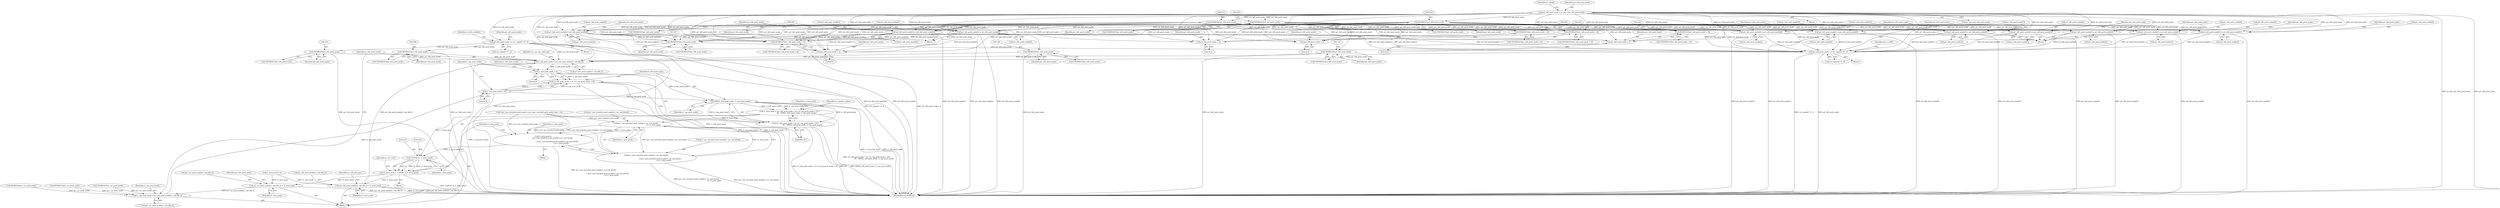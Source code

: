 digraph "0_Android_a583270e1c96d307469c83dc42bd3c5f1b9ef63f@pointer" {
"1001117" [label="(Call,pi1_left_pred_mode = ps_dec->pi1_left_pred_mode)"];
"1001137" [label="(Call,(WORD32*)pi1_left_pred_mode)"];
"1001421" [label="(Call,i1_left_pred_mode = pi1_left_pred_mode[u1_sub_blk_y])"];
"1001504" [label="(Call,i1_left_pred_mode < 0)"];
"1001503" [label="(Call,(i1_left_pred_mode < 0) | (i1_top_pred_mode < 0))"];
"1001511" [label="(Call,MIN(i1_left_pred_mode, i1_top_pred_mode))"];
"1001500" [label="(Call,i1_intra_pred = ((i1_left_pred_mode < 0) | (i1_top_pred_mode < 0)) ?\n                            DC : MIN(i1_left_pred_mode, i1_top_pred_mode))"];
"1001574" [label="(Call,pu1_rem_intra4x4_pred_mode[u1_cur_sub_block]\n                                                                     >= i1_intra_pred)"];
"1001568" [label="(Call,i1_intra_pred =\n                                    pu1_rem_intra4x4_pred_mode[u1_cur_sub_block]\n\n                                                     + (pu1_rem_intra4x4_pred_mode[u1_cur_sub_block]\n                                                                     >= i1_intra_pred))"];
"1001581" [label="(Call,CLIP3(0, 8, i1_intra_pred))"];
"1001579" [label="(Call,i1_intra_pred = CLIP3(0, 8, i1_intra_pred))"];
"1001801" [label="(Call,pi1_cur_pred_mode[u1_sub_blk_x] = i1_intra_pred)"];
"1001416" [label="(Call,i1_top_pred_mode = pi1_cur_pred_mode[u1_sub_blk_x])"];
"1001507" [label="(Call,i1_top_pred_mode < 0)"];
"1001806" [label="(Call,pi1_left_pred_mode[u1_sub_blk_y] = i1_intra_pred)"];
"1001570" [label="(Call,pu1_rem_intra4x4_pred_mode[u1_cur_sub_block]\n\n                                                     + (pu1_rem_intra4x4_pred_mode[u1_cur_sub_block]\n                                                                     >= i1_intra_pred))"];
"1001502" [label="(Call,((i1_left_pred_mode < 0) | (i1_top_pred_mode < 0)) ?\n                            DC : MIN(i1_left_pred_mode, i1_top_pred_mode))"];
"1001148" [label="(Call,(WORD32*)pi1_left_pred_mode)"];
"1001204" [label="(Call,(WORD32*)pi1_left_pred_mode)"];
"1001243" [label="(Call,(WORD32*)(pi1_left_pred_mode + 4))"];
"1001245" [label="(Call,pi1_left_pred_mode + 4)"];
"1001252" [label="(Call,(WORD32*)(pi1_left_pred_mode + 4))"];
"1001254" [label="(Call,pi1_left_pred_mode + 4)"];
"1001261" [label="(Call,(WORD32*)(pi1_left_pred_mode + 4))"];
"1001263" [label="(Call,pi1_left_pred_mode + 4)"];
"1001267" [label="(Call,pi1_left_pred_mode[1] = pi1_left_pred_mode[2])"];
"1001290" [label="(Call,(WORD32*)(pi1_left_pred_mode + 4))"];
"1001292" [label="(Call,pi1_left_pred_mode + 4)"];
"1001296" [label="(Call,(WORD32*)pi1_left_pred_mode)"];
"1001350" [label="(Call,pi1_left_pred_mode += (u1_topmb) ? 0 : 4)"];
"1001274" [label="(Call,pi1_left_pred_mode[2] = pi1_left_pred_mode[4])"];
"1001281" [label="(Call,pi1_left_pred_mode[3] = pi1_left_pred_mode[6])"];
"1001301" [label="(Call,pi1_left_pred_mode[7] = pi1_left_pred_mode[3])"];
"1001308" [label="(Call,pi1_left_pred_mode[6] = pi1_left_pred_mode[3])"];
"1001315" [label="(Call,pi1_left_pred_mode[5] = pi1_left_pred_mode[2])"];
"1001322" [label="(Call,pi1_left_pred_mode[4] = pi1_left_pred_mode[2])"];
"1001329" [label="(Call,pi1_left_pred_mode[3] = pi1_left_pred_mode[1])"];
"1001336" [label="(Call,pi1_left_pred_mode[2] = pi1_left_pred_mode[1])"];
"1001343" [label="(Call,pi1_left_pred_mode[1] = pi1_left_pred_mode[0])"];
"1001211" [label="(Call,(WORD32*)pi1_left_pred_mode)"];
"1001218" [label="(Call,(WORD32*)pi1_left_pred_mode)"];
"1001358" [label="(Call,pi1_left_pred_mode += (u1_topmb) ? 0 : 4)"];
"1001375" [label="(Call,(WORD32*)pi1_left_pred_mode)"];
"1001385" [label="(Call,(WORD32*)pi1_left_pred_mode)"];
"1001252" [label="(Call,(WORD32*)(pi1_left_pred_mode + 4))"];
"1001281" [label="(Call,pi1_left_pred_mode[3] = pi1_left_pred_mode[6])"];
"1001217" [label="(Call,*(WORD32*)pi1_left_pred_mode)"];
"1001323" [label="(Call,pi1_left_pred_mode[4])"];
"1001113" [label="(Call,(WORD32*)pi1_cur_pred_mode)"];
"1001206" [label="(Identifier,pi1_left_pred_mode)"];
"1001510" [label="(Identifier,DC)"];
"1001310" [label="(Identifier,pi1_left_pred_mode)"];
"1001312" [label="(Call,pi1_left_pred_mode[3])"];
"1001294" [label="(Literal,4)"];
"1001375" [label="(Call,(WORD32*)pi1_left_pred_mode)"];
"1001300" [label="(Block,)"];
"1001579" [label="(Call,i1_intra_pred = CLIP3(0, 8, i1_intra_pred))"];
"1001322" [label="(Call,pi1_left_pred_mode[4] = pi1_left_pred_mode[2])"];
"1001274" [label="(Call,pi1_left_pred_mode[2] = pi1_left_pred_mode[4])"];
"1001802" [label="(Call,pi1_cur_pred_mode[u1_sub_blk_x])"];
"1001344" [label="(Call,pi1_left_pred_mode[1])"];
"1001343" [label="(Call,pi1_left_pred_mode[1] = pi1_left_pred_mode[0])"];
"1001350" [label="(Call,pi1_left_pred_mode += (u1_topmb) ? 0 : 4)"];
"1001345" [label="(Identifier,pi1_left_pred_mode)"];
"1001246" [label="(Identifier,pi1_left_pred_mode)"];
"1001292" [label="(Call,pi1_left_pred_mode + 4)"];
"1001243" [label="(Call,(WORD32*)(pi1_left_pred_mode + 4))"];
"1001247" [label="(Literal,4)"];
"1001147" [label="(Call,*(WORD32*)pi1_left_pred_mode)"];
"1001254" [label="(Call,pi1_left_pred_mode + 4)"];
"1001806" [label="(Call,pi1_left_pred_mode[u1_sub_blk_y] = i1_intra_pred)"];
"1001808" [label="(Identifier,pi1_left_pred_mode)"];
"1001275" [label="(Call,pi1_left_pred_mode[2])"];
"1001103" [label="(Call,(WORD32*)pi1_cur_pred_mode)"];
"1001385" [label="(Call,(WORD32*)pi1_left_pred_mode)"];
"1001220" [label="(Identifier,pi1_left_pred_mode)"];
"1001329" [label="(Call,pi1_left_pred_mode[3] = pi1_left_pred_mode[1])"];
"1001506" [label="(Literal,0)"];
"1001148" [label="(Call,(WORD32*)pi1_left_pred_mode)"];
"1001289" [label="(Call,*(WORD32*)(pi1_left_pred_mode + 4))"];
"1001317" [label="(Identifier,pi1_left_pred_mode)"];
"1001384" [label="(Call,*(WORD32*)pi1_left_pred_mode)"];
"1001305" [label="(Call,pi1_left_pred_mode[3])"];
"1001338" [label="(Identifier,pi1_left_pred_mode)"];
"1001308" [label="(Call,pi1_left_pred_mode[6] = pi1_left_pred_mode[3])"];
"1001267" [label="(Call,pi1_left_pred_mode[1] = pi1_left_pred_mode[2])"];
"1001263" [label="(Call,pi1_left_pred_mode + 4)"];
"1001416" [label="(Call,i1_top_pred_mode = pi1_cur_pred_mode[u1_sub_blk_x])"];
"1001571" [label="(Call,pu1_rem_intra4x4_pred_mode[u1_cur_sub_block])"];
"1001374" [label="(Call,*(WORD32*)pi1_left_pred_mode)"];
"1001295" [label="(Call,*(WORD32*)pi1_left_pred_mode)"];
"1001340" [label="(Call,pi1_left_pred_mode[1])"];
"1001251" [label="(Call,*(WORD32*)(pi1_left_pred_mode + 4))"];
"1001352" [label="(Call,(u1_topmb) ? 0 : 4)"];
"1001427" [label="(Identifier,u1_use_top_right_mb)"];
"1001204" [label="(Call,(WORD32*)pi1_left_pred_mode)"];
"1001507" [label="(Call,i1_top_pred_mode < 0)"];
"1001282" [label="(Call,pi1_left_pred_mode[3])"];
"1001359" [label="(Identifier,pi1_left_pred_mode)"];
"1001331" [label="(Identifier,pi1_left_pred_mode)"];
"1001290" [label="(Call,(WORD32*)(pi1_left_pred_mode + 4))"];
"1001582" [label="(Literal,0)"];
"1001570" [label="(Call,pu1_rem_intra4x4_pred_mode[u1_cur_sub_block]\n\n                                                     + (pu1_rem_intra4x4_pred_mode[u1_cur_sub_block]\n                                                                     >= i1_intra_pred))"];
"1001261" [label="(Call,(WORD32*)(pi1_left_pred_mode + 4))"];
"1001509" [label="(Literal,0)"];
"1001298" [label="(Identifier,pi1_left_pred_mode)"];
"1001422" [label="(Identifier,i1_left_pred_mode)"];
"1001093" [label="(Call,(WORD32*)pi1_cur_pred_mode)"];
"1001377" [label="(Identifier,pi1_left_pred_mode)"];
"1001403" [label="(Identifier,u1_sub_mb_num)"];
"1001418" [label="(Call,pi1_cur_pred_mode[u1_sub_blk_x])"];
"1001124" [label="(Identifier,u1_mbaff)"];
"1001283" [label="(Identifier,pi1_left_pred_mode)"];
"1001203" [label="(Call,*(WORD32*)pi1_left_pred_mode)"];
"1001264" [label="(Identifier,pi1_left_pred_mode)"];
"1001336" [label="(Call,pi1_left_pred_mode[2] = pi1_left_pred_mode[1])"];
"1001502" [label="(Call,((i1_left_pred_mode < 0) | (i1_top_pred_mode < 0)) ?\n                            DC : MIN(i1_left_pred_mode, i1_top_pred_mode))"];
"1001500" [label="(Call,i1_intra_pred = ((i1_left_pred_mode < 0) | (i1_top_pred_mode < 0)) ?\n                            DC : MIN(i1_left_pred_mode, i1_top_pred_mode))"];
"1001807" [label="(Call,pi1_left_pred_mode[u1_sub_blk_y])"];
"1001575" [label="(Call,pu1_rem_intra4x4_pred_mode[u1_cur_sub_block])"];
"1001301" [label="(Call,pi1_left_pred_mode[7] = pi1_left_pred_mode[3])"];
"1001805" [label="(Identifier,i1_intra_pred)"];
"1001588" [label="(Identifier,u1_err_code)"];
"1001268" [label="(Call,pi1_left_pred_mode[1])"];
"1001326" [label="(Call,pi1_left_pred_mode[2])"];
"1001512" [label="(Identifier,i1_left_pred_mode)"];
"1001511" [label="(Call,MIN(i1_left_pred_mode, i1_top_pred_mode))"];
"1003254" [label="(MethodReturn,WORD32)"];
"1001296" [label="(Call,(WORD32*)pi1_left_pred_mode)"];
"1001017" [label="(Block,)"];
"1001504" [label="(Call,i1_left_pred_mode < 0)"];
"1001333" [label="(Call,pi1_left_pred_mode[1])"];
"1001330" [label="(Call,pi1_left_pred_mode[3])"];
"1001137" [label="(Call,(WORD32*)pi1_left_pred_mode)"];
"1001514" [label="(Block,)"];
"1001324" [label="(Identifier,pi1_left_pred_mode)"];
"1001256" [label="(Literal,4)"];
"1001337" [label="(Call,pi1_left_pred_mode[2])"];
"1001421" [label="(Call,i1_left_pred_mode = pi1_left_pred_mode[u1_sub_blk_y])"];
"1001581" [label="(Call,CLIP3(0, 8, i1_intra_pred))"];
"1001170" [label="(Block,)"];
"1001224" [label="(Block,)"];
"1001574" [label="(Call,pu1_rem_intra4x4_pred_mode[u1_cur_sub_block]\n                                                                     >= i1_intra_pred)"];
"1001390" [label="(Identifier,pi2_y_coeff1)"];
"1001423" [label="(Call,pi1_left_pred_mode[u1_sub_blk_y])"];
"1001245" [label="(Call,pi1_left_pred_mode + 4)"];
"1001150" [label="(Identifier,pi1_left_pred_mode)"];
"1001260" [label="(Call,*(WORD32*)(pi1_left_pred_mode + 4))"];
"1001583" [label="(Literal,8)"];
"1001139" [label="(Identifier,pi1_left_pred_mode)"];
"1001513" [label="(Identifier,i1_top_pred_mode)"];
"1001211" [label="(Call,(WORD32*)pi1_left_pred_mode)"];
"1001365" [label="(Identifier,u1_left_available)"];
"1001404" [label="(Block,)"];
"1001584" [label="(Identifier,i1_intra_pred)"];
"1001242" [label="(Call,*(WORD32*)(pi1_left_pred_mode + 4))"];
"1001568" [label="(Call,i1_intra_pred =\n                                    pu1_rem_intra4x4_pred_mode[u1_cur_sub_block]\n\n                                                     + (pu1_rem_intra4x4_pred_mode[u1_cur_sub_block]\n                                                                     >= i1_intra_pred))"];
"1001508" [label="(Identifier,i1_top_pred_mode)"];
"1001285" [label="(Call,pi1_left_pred_mode[6])"];
"1001265" [label="(Literal,4)"];
"1001319" [label="(Call,pi1_left_pred_mode[2])"];
"1001567" [label="(Block,)"];
"1001309" [label="(Call,pi1_left_pred_mode[6])"];
"1001810" [label="(Identifier,i1_intra_pred)"];
"1001045" [label="(Call,*pu1_rem_intra4x4_pred_mode = pu1_prev_intra4x4_pred_mode_data + 16)"];
"1001315" [label="(Call,pi1_left_pred_mode[5] = pi1_left_pred_mode[2])"];
"1001580" [label="(Identifier,i1_intra_pred)"];
"1001302" [label="(Call,pi1_left_pred_mode[7])"];
"1001358" [label="(Call,pi1_left_pred_mode += (u1_topmb) ? 0 : 4)"];
"1001347" [label="(Call,pi1_left_pred_mode[0])"];
"1001276" [label="(Identifier,pi1_left_pred_mode)"];
"1001271" [label="(Call,pi1_left_pred_mode[2])"];
"1001278" [label="(Call,pi1_left_pred_mode[4])"];
"1001117" [label="(Call,pi1_left_pred_mode = ps_dec->pi1_left_pred_mode)"];
"1001213" [label="(Identifier,pi1_left_pred_mode)"];
"1001578" [label="(Identifier,i1_intra_pred)"];
"1001505" [label="(Identifier,i1_left_pred_mode)"];
"1001316" [label="(Call,pi1_left_pred_mode[5])"];
"1001293" [label="(Identifier,pi1_left_pred_mode)"];
"1001360" [label="(Call,(u1_topmb) ? 0 : 4)"];
"1001387" [label="(Identifier,pi1_left_pred_mode)"];
"1001599" [label="(Call,i1_intra_pred = 0)"];
"1001357" [label="(Block,)"];
"1001119" [label="(Call,ps_dec->pi1_left_pred_mode)"];
"1001501" [label="(Identifier,i1_intra_pred)"];
"1001118" [label="(Identifier,pi1_left_pred_mode)"];
"1001417" [label="(Identifier,i1_top_pred_mode)"];
"1001351" [label="(Identifier,pi1_left_pred_mode)"];
"1001517" [label="(Identifier,u1_packed_modes)"];
"1001218" [label="(Call,(WORD32*)pi1_left_pred_mode)"];
"1001136" [label="(Call,*(WORD32*)pi1_left_pred_mode)"];
"1001569" [label="(Identifier,i1_intra_pred)"];
"1001801" [label="(Call,pi1_cur_pred_mode[u1_sub_blk_x] = i1_intra_pred)"];
"1001210" [label="(Call,*(WORD32*)pi1_left_pred_mode)"];
"1001255" [label="(Identifier,pi1_left_pred_mode)"];
"1001503" [label="(Call,(i1_left_pred_mode < 0) | (i1_top_pred_mode < 0))"];
"1001117" -> "1001017"  [label="AST: "];
"1001117" -> "1001119"  [label="CFG: "];
"1001118" -> "1001117"  [label="AST: "];
"1001119" -> "1001117"  [label="AST: "];
"1001124" -> "1001117"  [label="CFG: "];
"1001117" -> "1003254"  [label="DDG: ps_dec->pi1_left_pred_mode"];
"1001117" -> "1003254"  [label="DDG: pi1_left_pred_mode"];
"1001117" -> "1001137"  [label="DDG: pi1_left_pred_mode"];
"1001117" -> "1001148"  [label="DDG: pi1_left_pred_mode"];
"1001117" -> "1001204"  [label="DDG: pi1_left_pred_mode"];
"1001117" -> "1001211"  [label="DDG: pi1_left_pred_mode"];
"1001117" -> "1001218"  [label="DDG: pi1_left_pred_mode"];
"1001117" -> "1001243"  [label="DDG: pi1_left_pred_mode"];
"1001117" -> "1001245"  [label="DDG: pi1_left_pred_mode"];
"1001117" -> "1001252"  [label="DDG: pi1_left_pred_mode"];
"1001117" -> "1001254"  [label="DDG: pi1_left_pred_mode"];
"1001117" -> "1001261"  [label="DDG: pi1_left_pred_mode"];
"1001117" -> "1001263"  [label="DDG: pi1_left_pred_mode"];
"1001117" -> "1001267"  [label="DDG: pi1_left_pred_mode"];
"1001117" -> "1001274"  [label="DDG: pi1_left_pred_mode"];
"1001117" -> "1001281"  [label="DDG: pi1_left_pred_mode"];
"1001117" -> "1001290"  [label="DDG: pi1_left_pred_mode"];
"1001117" -> "1001292"  [label="DDG: pi1_left_pred_mode"];
"1001117" -> "1001296"  [label="DDG: pi1_left_pred_mode"];
"1001117" -> "1001301"  [label="DDG: pi1_left_pred_mode"];
"1001117" -> "1001308"  [label="DDG: pi1_left_pred_mode"];
"1001117" -> "1001315"  [label="DDG: pi1_left_pred_mode"];
"1001117" -> "1001322"  [label="DDG: pi1_left_pred_mode"];
"1001117" -> "1001329"  [label="DDG: pi1_left_pred_mode"];
"1001117" -> "1001336"  [label="DDG: pi1_left_pred_mode"];
"1001117" -> "1001343"  [label="DDG: pi1_left_pred_mode"];
"1001117" -> "1001350"  [label="DDG: pi1_left_pred_mode"];
"1001117" -> "1001358"  [label="DDG: pi1_left_pred_mode"];
"1001117" -> "1001421"  [label="DDG: pi1_left_pred_mode"];
"1001137" -> "1001136"  [label="AST: "];
"1001137" -> "1001139"  [label="CFG: "];
"1001138" -> "1001137"  [label="AST: "];
"1001139" -> "1001137"  [label="AST: "];
"1001136" -> "1001137"  [label="CFG: "];
"1001137" -> "1003254"  [label="DDG: pi1_left_pred_mode"];
"1001137" -> "1001421"  [label="DDG: pi1_left_pred_mode"];
"1001421" -> "1001404"  [label="AST: "];
"1001421" -> "1001423"  [label="CFG: "];
"1001422" -> "1001421"  [label="AST: "];
"1001423" -> "1001421"  [label="AST: "];
"1001427" -> "1001421"  [label="CFG: "];
"1001358" -> "1001421"  [label="DDG: pi1_left_pred_mode"];
"1001148" -> "1001421"  [label="DDG: pi1_left_pred_mode"];
"1001350" -> "1001421"  [label="DDG: pi1_left_pred_mode"];
"1001806" -> "1001421"  [label="DDG: pi1_left_pred_mode[u1_sub_blk_y]"];
"1001385" -> "1001421"  [label="DDG: pi1_left_pred_mode"];
"1001375" -> "1001421"  [label="DDG: pi1_left_pred_mode"];
"1001421" -> "1001504"  [label="DDG: i1_left_pred_mode"];
"1001504" -> "1001503"  [label="AST: "];
"1001504" -> "1001506"  [label="CFG: "];
"1001505" -> "1001504"  [label="AST: "];
"1001506" -> "1001504"  [label="AST: "];
"1001508" -> "1001504"  [label="CFG: "];
"1001504" -> "1003254"  [label="DDG: i1_left_pred_mode"];
"1001504" -> "1001503"  [label="DDG: i1_left_pred_mode"];
"1001504" -> "1001503"  [label="DDG: 0"];
"1001504" -> "1001511"  [label="DDG: i1_left_pred_mode"];
"1001503" -> "1001502"  [label="AST: "];
"1001503" -> "1001507"  [label="CFG: "];
"1001507" -> "1001503"  [label="AST: "];
"1001510" -> "1001503"  [label="CFG: "];
"1001512" -> "1001503"  [label="CFG: "];
"1001503" -> "1003254"  [label="DDG: i1_left_pred_mode < 0"];
"1001503" -> "1003254"  [label="DDG: i1_top_pred_mode < 0"];
"1001507" -> "1001503"  [label="DDG: i1_top_pred_mode"];
"1001507" -> "1001503"  [label="DDG: 0"];
"1001511" -> "1001502"  [label="AST: "];
"1001511" -> "1001513"  [label="CFG: "];
"1001512" -> "1001511"  [label="AST: "];
"1001513" -> "1001511"  [label="AST: "];
"1001502" -> "1001511"  [label="CFG: "];
"1001511" -> "1003254"  [label="DDG: i1_top_pred_mode"];
"1001511" -> "1003254"  [label="DDG: i1_left_pred_mode"];
"1001511" -> "1001500"  [label="DDG: i1_left_pred_mode"];
"1001511" -> "1001500"  [label="DDG: i1_top_pred_mode"];
"1001511" -> "1001502"  [label="DDG: i1_left_pred_mode"];
"1001511" -> "1001502"  [label="DDG: i1_top_pred_mode"];
"1001507" -> "1001511"  [label="DDG: i1_top_pred_mode"];
"1001500" -> "1001404"  [label="AST: "];
"1001500" -> "1001502"  [label="CFG: "];
"1001501" -> "1001500"  [label="AST: "];
"1001502" -> "1001500"  [label="AST: "];
"1001517" -> "1001500"  [label="CFG: "];
"1001500" -> "1003254"  [label="DDG: ((i1_left_pred_mode < 0) | (i1_top_pred_mode < 0)) ?\n                            DC : MIN(i1_left_pred_mode, i1_top_pred_mode)"];
"1001500" -> "1001574"  [label="DDG: i1_intra_pred"];
"1001500" -> "1001581"  [label="DDG: i1_intra_pred"];
"1001574" -> "1001570"  [label="AST: "];
"1001574" -> "1001578"  [label="CFG: "];
"1001575" -> "1001574"  [label="AST: "];
"1001578" -> "1001574"  [label="AST: "];
"1001570" -> "1001574"  [label="CFG: "];
"1001574" -> "1001568"  [label="DDG: pu1_rem_intra4x4_pred_mode[u1_cur_sub_block]"];
"1001574" -> "1001568"  [label="DDG: i1_intra_pred"];
"1001574" -> "1001570"  [label="DDG: pu1_rem_intra4x4_pred_mode[u1_cur_sub_block]"];
"1001574" -> "1001570"  [label="DDG: i1_intra_pred"];
"1001045" -> "1001574"  [label="DDG: pu1_rem_intra4x4_pred_mode"];
"1001568" -> "1001567"  [label="AST: "];
"1001568" -> "1001570"  [label="CFG: "];
"1001569" -> "1001568"  [label="AST: "];
"1001570" -> "1001568"  [label="AST: "];
"1001580" -> "1001568"  [label="CFG: "];
"1001568" -> "1003254"  [label="DDG: pu1_rem_intra4x4_pred_mode[u1_cur_sub_block]\n\n                                                     + (pu1_rem_intra4x4_pred_mode[u1_cur_sub_block]\n                                                                     >= i1_intra_pred)"];
"1001045" -> "1001568"  [label="DDG: pu1_rem_intra4x4_pred_mode"];
"1001568" -> "1001581"  [label="DDG: i1_intra_pred"];
"1001581" -> "1001579"  [label="AST: "];
"1001581" -> "1001584"  [label="CFG: "];
"1001582" -> "1001581"  [label="AST: "];
"1001583" -> "1001581"  [label="AST: "];
"1001584" -> "1001581"  [label="AST: "];
"1001579" -> "1001581"  [label="CFG: "];
"1001581" -> "1001579"  [label="DDG: 0"];
"1001581" -> "1001579"  [label="DDG: 8"];
"1001581" -> "1001579"  [label="DDG: i1_intra_pred"];
"1001579" -> "1001514"  [label="AST: "];
"1001580" -> "1001579"  [label="AST: "];
"1001588" -> "1001579"  [label="CFG: "];
"1001579" -> "1003254"  [label="DDG: CLIP3(0, 8, i1_intra_pred)"];
"1001579" -> "1001801"  [label="DDG: i1_intra_pred"];
"1001579" -> "1001806"  [label="DDG: i1_intra_pred"];
"1001801" -> "1001404"  [label="AST: "];
"1001801" -> "1001805"  [label="CFG: "];
"1001802" -> "1001801"  [label="AST: "];
"1001805" -> "1001801"  [label="AST: "];
"1001808" -> "1001801"  [label="CFG: "];
"1001801" -> "1003254"  [label="DDG: pi1_cur_pred_mode[u1_sub_blk_x]"];
"1001801" -> "1001416"  [label="DDG: pi1_cur_pred_mode[u1_sub_blk_x]"];
"1001599" -> "1001801"  [label="DDG: i1_intra_pred"];
"1001416" -> "1001404"  [label="AST: "];
"1001416" -> "1001418"  [label="CFG: "];
"1001417" -> "1001416"  [label="AST: "];
"1001418" -> "1001416"  [label="AST: "];
"1001422" -> "1001416"  [label="CFG: "];
"1001103" -> "1001416"  [label="DDG: pi1_cur_pred_mode"];
"1001113" -> "1001416"  [label="DDG: pi1_cur_pred_mode"];
"1001093" -> "1001416"  [label="DDG: pi1_cur_pred_mode"];
"1001416" -> "1001507"  [label="DDG: i1_top_pred_mode"];
"1001507" -> "1001509"  [label="CFG: "];
"1001508" -> "1001507"  [label="AST: "];
"1001509" -> "1001507"  [label="AST: "];
"1001507" -> "1003254"  [label="DDG: i1_top_pred_mode"];
"1001806" -> "1001404"  [label="AST: "];
"1001806" -> "1001810"  [label="CFG: "];
"1001807" -> "1001806"  [label="AST: "];
"1001810" -> "1001806"  [label="AST: "];
"1001403" -> "1001806"  [label="CFG: "];
"1001806" -> "1003254"  [label="DDG: i1_intra_pred"];
"1001806" -> "1003254"  [label="DDG: pi1_left_pred_mode[u1_sub_blk_y]"];
"1001599" -> "1001806"  [label="DDG: i1_intra_pred"];
"1001571" -> "1001570"  [label="AST: "];
"1001570" -> "1003254"  [label="DDG: pu1_rem_intra4x4_pred_mode[u1_cur_sub_block]\n                                                                     >= i1_intra_pred"];
"1001570" -> "1003254"  [label="DDG: pu1_rem_intra4x4_pred_mode[u1_cur_sub_block]"];
"1001045" -> "1001570"  [label="DDG: pu1_rem_intra4x4_pred_mode"];
"1001502" -> "1001510"  [label="CFG: "];
"1001510" -> "1001502"  [label="AST: "];
"1001502" -> "1003254"  [label="DDG: DC"];
"1001502" -> "1003254"  [label="DDG: MIN(i1_left_pred_mode, i1_top_pred_mode)"];
"1001502" -> "1003254"  [label="DDG: (i1_left_pred_mode < 0) | (i1_top_pred_mode < 0)"];
"1001148" -> "1001147"  [label="AST: "];
"1001148" -> "1001150"  [label="CFG: "];
"1001149" -> "1001148"  [label="AST: "];
"1001150" -> "1001148"  [label="AST: "];
"1001147" -> "1001148"  [label="CFG: "];
"1001148" -> "1003254"  [label="DDG: pi1_left_pred_mode"];
"1001204" -> "1001203"  [label="AST: "];
"1001204" -> "1001206"  [label="CFG: "];
"1001205" -> "1001204"  [label="AST: "];
"1001206" -> "1001204"  [label="AST: "];
"1001203" -> "1001204"  [label="CFG: "];
"1001204" -> "1001243"  [label="DDG: pi1_left_pred_mode"];
"1001204" -> "1001245"  [label="DDG: pi1_left_pred_mode"];
"1001204" -> "1001252"  [label="DDG: pi1_left_pred_mode"];
"1001204" -> "1001254"  [label="DDG: pi1_left_pred_mode"];
"1001204" -> "1001261"  [label="DDG: pi1_left_pred_mode"];
"1001204" -> "1001263"  [label="DDG: pi1_left_pred_mode"];
"1001204" -> "1001267"  [label="DDG: pi1_left_pred_mode"];
"1001204" -> "1001274"  [label="DDG: pi1_left_pred_mode"];
"1001204" -> "1001281"  [label="DDG: pi1_left_pred_mode"];
"1001204" -> "1001290"  [label="DDG: pi1_left_pred_mode"];
"1001204" -> "1001292"  [label="DDG: pi1_left_pred_mode"];
"1001204" -> "1001296"  [label="DDG: pi1_left_pred_mode"];
"1001204" -> "1001301"  [label="DDG: pi1_left_pred_mode"];
"1001204" -> "1001308"  [label="DDG: pi1_left_pred_mode"];
"1001204" -> "1001315"  [label="DDG: pi1_left_pred_mode"];
"1001204" -> "1001322"  [label="DDG: pi1_left_pred_mode"];
"1001204" -> "1001329"  [label="DDG: pi1_left_pred_mode"];
"1001204" -> "1001336"  [label="DDG: pi1_left_pred_mode"];
"1001204" -> "1001343"  [label="DDG: pi1_left_pred_mode"];
"1001204" -> "1001350"  [label="DDG: pi1_left_pred_mode"];
"1001243" -> "1001242"  [label="AST: "];
"1001243" -> "1001245"  [label="CFG: "];
"1001244" -> "1001243"  [label="AST: "];
"1001245" -> "1001243"  [label="AST: "];
"1001242" -> "1001243"  [label="CFG: "];
"1001211" -> "1001243"  [label="DDG: pi1_left_pred_mode"];
"1001218" -> "1001243"  [label="DDG: pi1_left_pred_mode"];
"1001245" -> "1001247"  [label="CFG: "];
"1001246" -> "1001245"  [label="AST: "];
"1001247" -> "1001245"  [label="AST: "];
"1001211" -> "1001245"  [label="DDG: pi1_left_pred_mode"];
"1001218" -> "1001245"  [label="DDG: pi1_left_pred_mode"];
"1001252" -> "1001251"  [label="AST: "];
"1001252" -> "1001254"  [label="CFG: "];
"1001253" -> "1001252"  [label="AST: "];
"1001254" -> "1001252"  [label="AST: "];
"1001251" -> "1001252"  [label="CFG: "];
"1001211" -> "1001252"  [label="DDG: pi1_left_pred_mode"];
"1001218" -> "1001252"  [label="DDG: pi1_left_pred_mode"];
"1001254" -> "1001256"  [label="CFG: "];
"1001255" -> "1001254"  [label="AST: "];
"1001256" -> "1001254"  [label="AST: "];
"1001211" -> "1001254"  [label="DDG: pi1_left_pred_mode"];
"1001218" -> "1001254"  [label="DDG: pi1_left_pred_mode"];
"1001261" -> "1001260"  [label="AST: "];
"1001261" -> "1001263"  [label="CFG: "];
"1001262" -> "1001261"  [label="AST: "];
"1001263" -> "1001261"  [label="AST: "];
"1001260" -> "1001261"  [label="CFG: "];
"1001211" -> "1001261"  [label="DDG: pi1_left_pred_mode"];
"1001218" -> "1001261"  [label="DDG: pi1_left_pred_mode"];
"1001263" -> "1001265"  [label="CFG: "];
"1001264" -> "1001263"  [label="AST: "];
"1001265" -> "1001263"  [label="AST: "];
"1001211" -> "1001263"  [label="DDG: pi1_left_pred_mode"];
"1001218" -> "1001263"  [label="DDG: pi1_left_pred_mode"];
"1001267" -> "1001224"  [label="AST: "];
"1001267" -> "1001271"  [label="CFG: "];
"1001268" -> "1001267"  [label="AST: "];
"1001271" -> "1001267"  [label="AST: "];
"1001276" -> "1001267"  [label="CFG: "];
"1001267" -> "1003254"  [label="DDG: pi1_left_pred_mode[1]"];
"1001211" -> "1001267"  [label="DDG: pi1_left_pred_mode"];
"1001218" -> "1001267"  [label="DDG: pi1_left_pred_mode"];
"1001267" -> "1001290"  [label="DDG: pi1_left_pred_mode[1]"];
"1001267" -> "1001292"  [label="DDG: pi1_left_pred_mode[1]"];
"1001267" -> "1001296"  [label="DDG: pi1_left_pred_mode[1]"];
"1001267" -> "1001350"  [label="DDG: pi1_left_pred_mode[1]"];
"1001290" -> "1001289"  [label="AST: "];
"1001290" -> "1001292"  [label="CFG: "];
"1001291" -> "1001290"  [label="AST: "];
"1001292" -> "1001290"  [label="AST: "];
"1001289" -> "1001290"  [label="CFG: "];
"1001290" -> "1003254"  [label="DDG: pi1_left_pred_mode + 4"];
"1001211" -> "1001290"  [label="DDG: pi1_left_pred_mode"];
"1001281" -> "1001290"  [label="DDG: pi1_left_pred_mode[3]"];
"1001274" -> "1001290"  [label="DDG: pi1_left_pred_mode[2]"];
"1001218" -> "1001290"  [label="DDG: pi1_left_pred_mode"];
"1001292" -> "1001294"  [label="CFG: "];
"1001293" -> "1001292"  [label="AST: "];
"1001294" -> "1001292"  [label="AST: "];
"1001211" -> "1001292"  [label="DDG: pi1_left_pred_mode"];
"1001281" -> "1001292"  [label="DDG: pi1_left_pred_mode[3]"];
"1001274" -> "1001292"  [label="DDG: pi1_left_pred_mode[2]"];
"1001218" -> "1001292"  [label="DDG: pi1_left_pred_mode"];
"1001296" -> "1001295"  [label="AST: "];
"1001296" -> "1001298"  [label="CFG: "];
"1001297" -> "1001296"  [label="AST: "];
"1001298" -> "1001296"  [label="AST: "];
"1001295" -> "1001296"  [label="CFG: "];
"1001281" -> "1001296"  [label="DDG: pi1_left_pred_mode[3]"];
"1001274" -> "1001296"  [label="DDG: pi1_left_pred_mode[2]"];
"1001211" -> "1001296"  [label="DDG: pi1_left_pred_mode"];
"1001218" -> "1001296"  [label="DDG: pi1_left_pred_mode"];
"1001296" -> "1001350"  [label="DDG: pi1_left_pred_mode"];
"1001350" -> "1001170"  [label="AST: "];
"1001350" -> "1001352"  [label="CFG: "];
"1001351" -> "1001350"  [label="AST: "];
"1001352" -> "1001350"  [label="AST: "];
"1001390" -> "1001350"  [label="CFG: "];
"1001350" -> "1003254"  [label="DDG: (u1_topmb) ? 0 : 4"];
"1001350" -> "1003254"  [label="DDG: pi1_left_pred_mode"];
"1001211" -> "1001350"  [label="DDG: pi1_left_pred_mode"];
"1001315" -> "1001350"  [label="DDG: pi1_left_pred_mode[5]"];
"1001301" -> "1001350"  [label="DDG: pi1_left_pred_mode[7]"];
"1001218" -> "1001350"  [label="DDG: pi1_left_pred_mode"];
"1001322" -> "1001350"  [label="DDG: pi1_left_pred_mode[4]"];
"1001274" -> "1001350"  [label="DDG: pi1_left_pred_mode[2]"];
"1001329" -> "1001350"  [label="DDG: pi1_left_pred_mode[3]"];
"1001336" -> "1001350"  [label="DDG: pi1_left_pred_mode[2]"];
"1001308" -> "1001350"  [label="DDG: pi1_left_pred_mode[6]"];
"1001343" -> "1001350"  [label="DDG: pi1_left_pred_mode[1]"];
"1001281" -> "1001350"  [label="DDG: pi1_left_pred_mode[3]"];
"1001274" -> "1001224"  [label="AST: "];
"1001274" -> "1001278"  [label="CFG: "];
"1001275" -> "1001274"  [label="AST: "];
"1001278" -> "1001274"  [label="AST: "];
"1001283" -> "1001274"  [label="CFG: "];
"1001274" -> "1003254"  [label="DDG: pi1_left_pred_mode[2]"];
"1001274" -> "1003254"  [label="DDG: pi1_left_pred_mode[4]"];
"1001211" -> "1001274"  [label="DDG: pi1_left_pred_mode"];
"1001218" -> "1001274"  [label="DDG: pi1_left_pred_mode"];
"1001281" -> "1001224"  [label="AST: "];
"1001281" -> "1001285"  [label="CFG: "];
"1001282" -> "1001281"  [label="AST: "];
"1001285" -> "1001281"  [label="AST: "];
"1001291" -> "1001281"  [label="CFG: "];
"1001281" -> "1003254"  [label="DDG: pi1_left_pred_mode[6]"];
"1001281" -> "1003254"  [label="DDG: pi1_left_pred_mode[3]"];
"1001211" -> "1001281"  [label="DDG: pi1_left_pred_mode"];
"1001218" -> "1001281"  [label="DDG: pi1_left_pred_mode"];
"1001301" -> "1001300"  [label="AST: "];
"1001301" -> "1001305"  [label="CFG: "];
"1001302" -> "1001301"  [label="AST: "];
"1001305" -> "1001301"  [label="AST: "];
"1001310" -> "1001301"  [label="CFG: "];
"1001301" -> "1003254"  [label="DDG: pi1_left_pred_mode[7]"];
"1001211" -> "1001301"  [label="DDG: pi1_left_pred_mode"];
"1001218" -> "1001301"  [label="DDG: pi1_left_pred_mode"];
"1001308" -> "1001300"  [label="AST: "];
"1001308" -> "1001312"  [label="CFG: "];
"1001309" -> "1001308"  [label="AST: "];
"1001312" -> "1001308"  [label="AST: "];
"1001317" -> "1001308"  [label="CFG: "];
"1001308" -> "1003254"  [label="DDG: pi1_left_pred_mode[6]"];
"1001211" -> "1001308"  [label="DDG: pi1_left_pred_mode"];
"1001218" -> "1001308"  [label="DDG: pi1_left_pred_mode"];
"1001315" -> "1001300"  [label="AST: "];
"1001315" -> "1001319"  [label="CFG: "];
"1001316" -> "1001315"  [label="AST: "];
"1001319" -> "1001315"  [label="AST: "];
"1001324" -> "1001315"  [label="CFG: "];
"1001315" -> "1003254"  [label="DDG: pi1_left_pred_mode[5]"];
"1001211" -> "1001315"  [label="DDG: pi1_left_pred_mode"];
"1001218" -> "1001315"  [label="DDG: pi1_left_pred_mode"];
"1001322" -> "1001300"  [label="AST: "];
"1001322" -> "1001326"  [label="CFG: "];
"1001323" -> "1001322"  [label="AST: "];
"1001326" -> "1001322"  [label="AST: "];
"1001331" -> "1001322"  [label="CFG: "];
"1001322" -> "1003254"  [label="DDG: pi1_left_pred_mode[4]"];
"1001211" -> "1001322"  [label="DDG: pi1_left_pred_mode"];
"1001218" -> "1001322"  [label="DDG: pi1_left_pred_mode"];
"1001329" -> "1001300"  [label="AST: "];
"1001329" -> "1001333"  [label="CFG: "];
"1001330" -> "1001329"  [label="AST: "];
"1001333" -> "1001329"  [label="AST: "];
"1001338" -> "1001329"  [label="CFG: "];
"1001329" -> "1003254"  [label="DDG: pi1_left_pred_mode[3]"];
"1001211" -> "1001329"  [label="DDG: pi1_left_pred_mode"];
"1001218" -> "1001329"  [label="DDG: pi1_left_pred_mode"];
"1001336" -> "1001300"  [label="AST: "];
"1001336" -> "1001340"  [label="CFG: "];
"1001337" -> "1001336"  [label="AST: "];
"1001340" -> "1001336"  [label="AST: "];
"1001345" -> "1001336"  [label="CFG: "];
"1001336" -> "1003254"  [label="DDG: pi1_left_pred_mode[2]"];
"1001211" -> "1001336"  [label="DDG: pi1_left_pred_mode"];
"1001218" -> "1001336"  [label="DDG: pi1_left_pred_mode"];
"1001343" -> "1001300"  [label="AST: "];
"1001343" -> "1001347"  [label="CFG: "];
"1001344" -> "1001343"  [label="AST: "];
"1001347" -> "1001343"  [label="AST: "];
"1001351" -> "1001343"  [label="CFG: "];
"1001343" -> "1003254"  [label="DDG: pi1_left_pred_mode[0]"];
"1001343" -> "1003254"  [label="DDG: pi1_left_pred_mode[1]"];
"1001211" -> "1001343"  [label="DDG: pi1_left_pred_mode"];
"1001218" -> "1001343"  [label="DDG: pi1_left_pred_mode"];
"1001211" -> "1001210"  [label="AST: "];
"1001211" -> "1001213"  [label="CFG: "];
"1001212" -> "1001211"  [label="AST: "];
"1001213" -> "1001211"  [label="AST: "];
"1001210" -> "1001211"  [label="CFG: "];
"1001218" -> "1001217"  [label="AST: "];
"1001218" -> "1001220"  [label="CFG: "];
"1001219" -> "1001218"  [label="AST: "];
"1001220" -> "1001218"  [label="AST: "];
"1001217" -> "1001218"  [label="CFG: "];
"1001358" -> "1001357"  [label="AST: "];
"1001358" -> "1001360"  [label="CFG: "];
"1001359" -> "1001358"  [label="AST: "];
"1001360" -> "1001358"  [label="AST: "];
"1001365" -> "1001358"  [label="CFG: "];
"1001358" -> "1003254"  [label="DDG: pi1_left_pred_mode"];
"1001358" -> "1003254"  [label="DDG: (u1_topmb) ? 0 : 4"];
"1001358" -> "1001375"  [label="DDG: pi1_left_pred_mode"];
"1001358" -> "1001385"  [label="DDG: pi1_left_pred_mode"];
"1001375" -> "1001374"  [label="AST: "];
"1001375" -> "1001377"  [label="CFG: "];
"1001376" -> "1001375"  [label="AST: "];
"1001377" -> "1001375"  [label="AST: "];
"1001374" -> "1001375"  [label="CFG: "];
"1001375" -> "1003254"  [label="DDG: pi1_left_pred_mode"];
"1001385" -> "1001384"  [label="AST: "];
"1001385" -> "1001387"  [label="CFG: "];
"1001386" -> "1001385"  [label="AST: "];
"1001387" -> "1001385"  [label="AST: "];
"1001384" -> "1001385"  [label="CFG: "];
"1001385" -> "1003254"  [label="DDG: pi1_left_pred_mode"];
}
